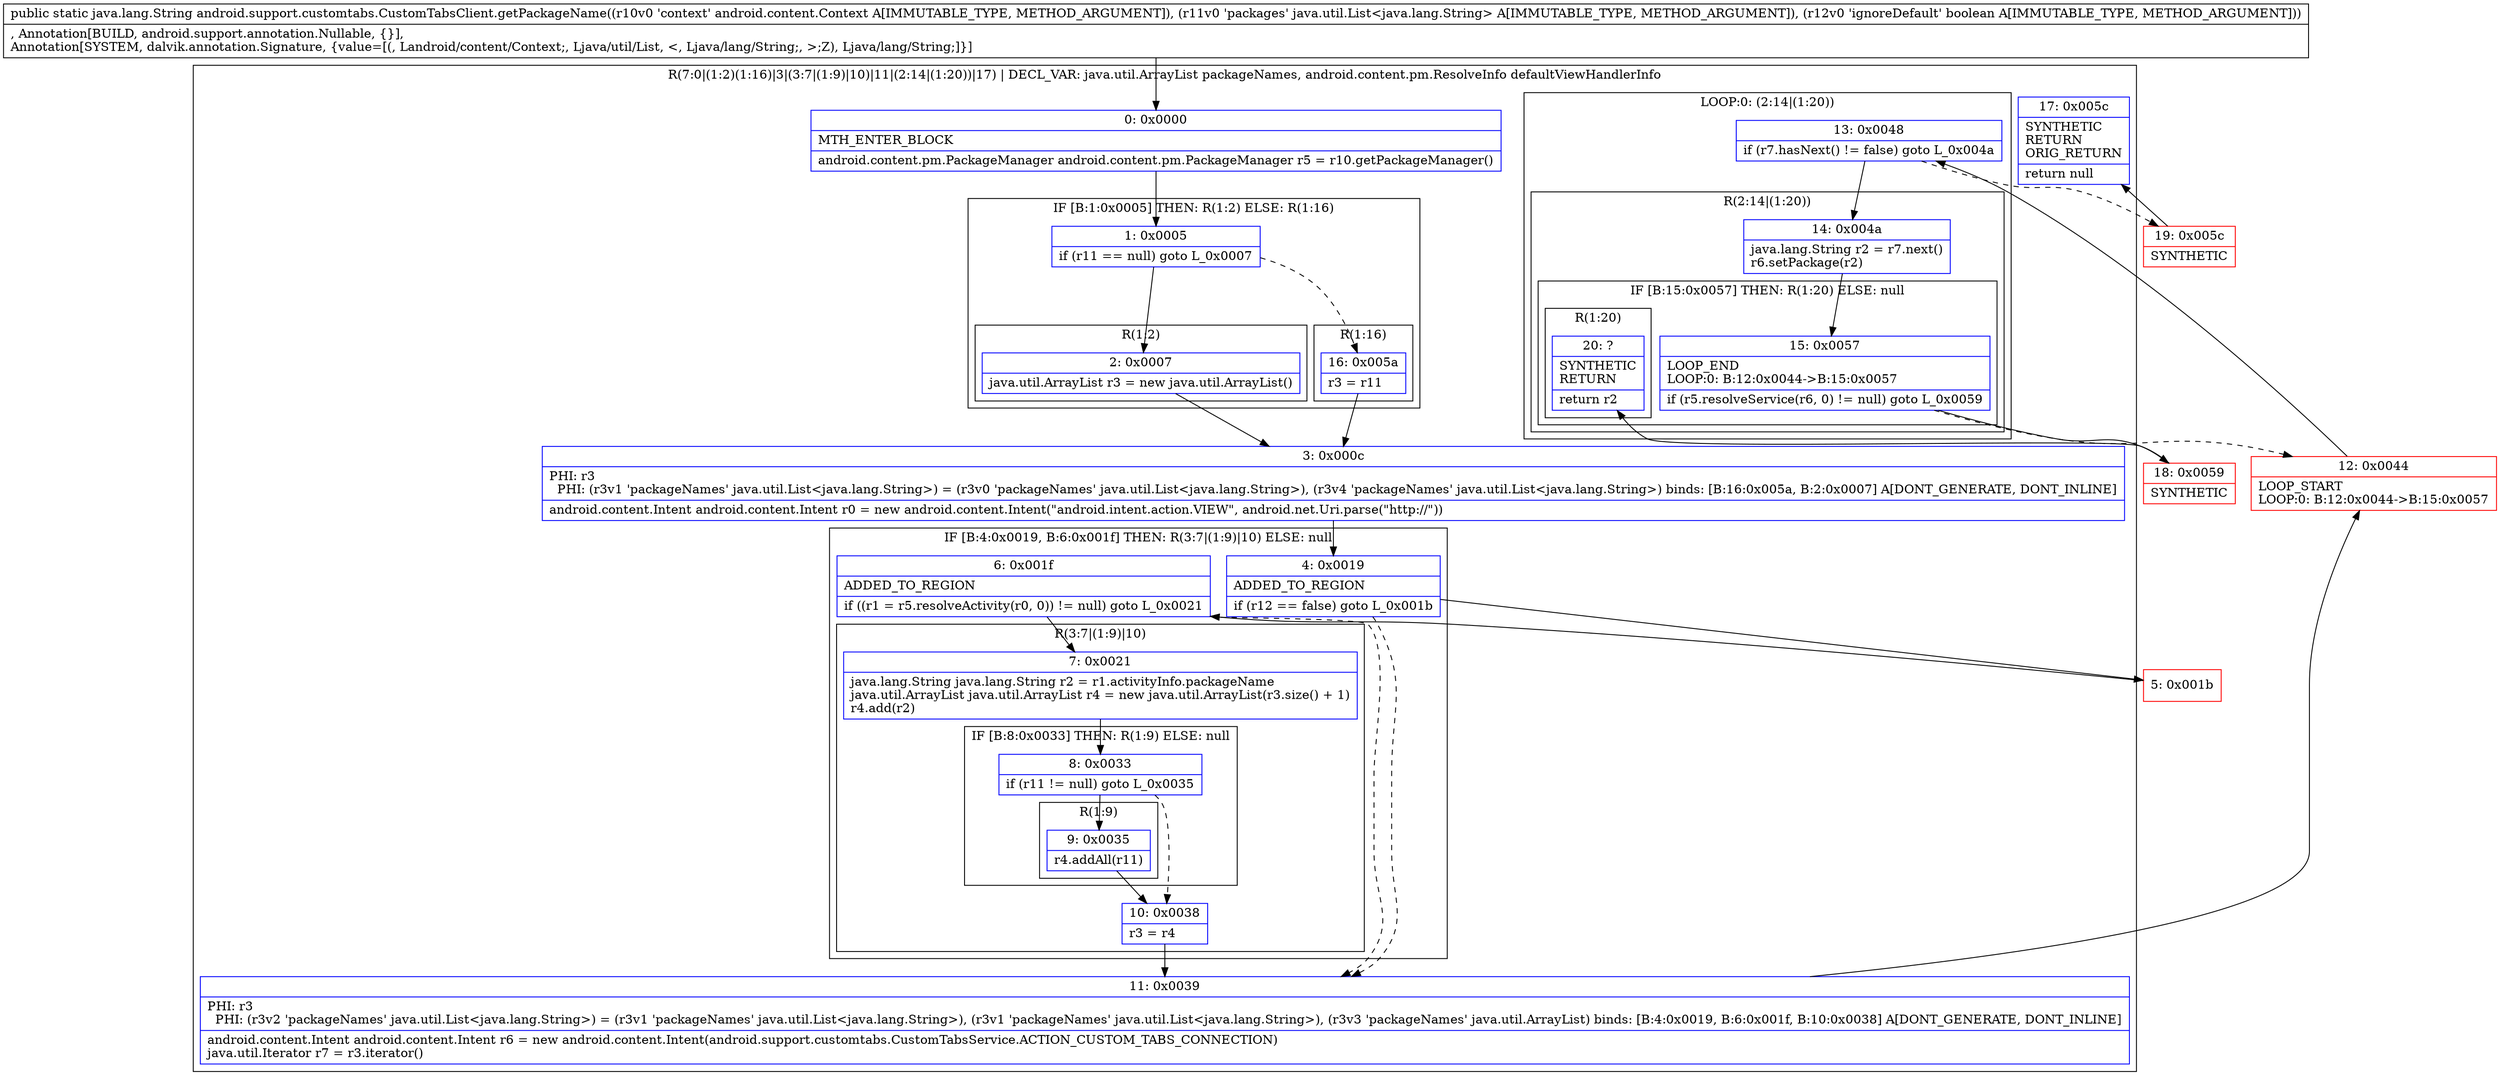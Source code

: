 digraph "CFG forandroid.support.customtabs.CustomTabsClient.getPackageName(Landroid\/content\/Context;Ljava\/util\/List;Z)Ljava\/lang\/String;" {
subgraph cluster_Region_1259832059 {
label = "R(7:0|(1:2)(1:16)|3|(3:7|(1:9)|10)|11|(2:14|(1:20))|17) | DECL_VAR: java.util.ArrayList packageNames, android.content.pm.ResolveInfo defaultViewHandlerInfo\l";
node [shape=record,color=blue];
Node_0 [shape=record,label="{0\:\ 0x0000|MTH_ENTER_BLOCK\l|android.content.pm.PackageManager android.content.pm.PackageManager r5 = r10.getPackageManager()\l}"];
subgraph cluster_IfRegion_816188140 {
label = "IF [B:1:0x0005] THEN: R(1:2) ELSE: R(1:16)";
node [shape=record,color=blue];
Node_1 [shape=record,label="{1\:\ 0x0005|if (r11 == null) goto L_0x0007\l}"];
subgraph cluster_Region_693262519 {
label = "R(1:2)";
node [shape=record,color=blue];
Node_2 [shape=record,label="{2\:\ 0x0007|java.util.ArrayList r3 = new java.util.ArrayList()\l}"];
}
subgraph cluster_Region_1256732058 {
label = "R(1:16)";
node [shape=record,color=blue];
Node_16 [shape=record,label="{16\:\ 0x005a|r3 = r11\l}"];
}
}
Node_3 [shape=record,label="{3\:\ 0x000c|PHI: r3 \l  PHI: (r3v1 'packageNames' java.util.List\<java.lang.String\>) = (r3v0 'packageNames' java.util.List\<java.lang.String\>), (r3v4 'packageNames' java.util.List\<java.lang.String\>) binds: [B:16:0x005a, B:2:0x0007] A[DONT_GENERATE, DONT_INLINE]\l|android.content.Intent android.content.Intent r0 = new android.content.Intent(\"android.intent.action.VIEW\", android.net.Uri.parse(\"http:\/\/\"))\l}"];
subgraph cluster_IfRegion_2078138498 {
label = "IF [B:4:0x0019, B:6:0x001f] THEN: R(3:7|(1:9)|10) ELSE: null";
node [shape=record,color=blue];
Node_4 [shape=record,label="{4\:\ 0x0019|ADDED_TO_REGION\l|if (r12 == false) goto L_0x001b\l}"];
Node_6 [shape=record,label="{6\:\ 0x001f|ADDED_TO_REGION\l|if ((r1 = r5.resolveActivity(r0, 0)) != null) goto L_0x0021\l}"];
subgraph cluster_Region_1025472102 {
label = "R(3:7|(1:9)|10)";
node [shape=record,color=blue];
Node_7 [shape=record,label="{7\:\ 0x0021|java.lang.String java.lang.String r2 = r1.activityInfo.packageName\ljava.util.ArrayList java.util.ArrayList r4 = new java.util.ArrayList(r3.size() + 1)\lr4.add(r2)\l}"];
subgraph cluster_IfRegion_166426160 {
label = "IF [B:8:0x0033] THEN: R(1:9) ELSE: null";
node [shape=record,color=blue];
Node_8 [shape=record,label="{8\:\ 0x0033|if (r11 != null) goto L_0x0035\l}"];
subgraph cluster_Region_1564440792 {
label = "R(1:9)";
node [shape=record,color=blue];
Node_9 [shape=record,label="{9\:\ 0x0035|r4.addAll(r11)\l}"];
}
}
Node_10 [shape=record,label="{10\:\ 0x0038|r3 = r4\l}"];
}
}
Node_11 [shape=record,label="{11\:\ 0x0039|PHI: r3 \l  PHI: (r3v2 'packageNames' java.util.List\<java.lang.String\>) = (r3v1 'packageNames' java.util.List\<java.lang.String\>), (r3v1 'packageNames' java.util.List\<java.lang.String\>), (r3v3 'packageNames' java.util.ArrayList) binds: [B:4:0x0019, B:6:0x001f, B:10:0x0038] A[DONT_GENERATE, DONT_INLINE]\l|android.content.Intent android.content.Intent r6 = new android.content.Intent(android.support.customtabs.CustomTabsService.ACTION_CUSTOM_TABS_CONNECTION)\ljava.util.Iterator r7 = r3.iterator()\l}"];
subgraph cluster_LoopRegion_355494898 {
label = "LOOP:0: (2:14|(1:20))";
node [shape=record,color=blue];
Node_13 [shape=record,label="{13\:\ 0x0048|if (r7.hasNext() != false) goto L_0x004a\l}"];
subgraph cluster_Region_1458623353 {
label = "R(2:14|(1:20))";
node [shape=record,color=blue];
Node_14 [shape=record,label="{14\:\ 0x004a|java.lang.String r2 = r7.next()\lr6.setPackage(r2)\l}"];
subgraph cluster_IfRegion_1485110055 {
label = "IF [B:15:0x0057] THEN: R(1:20) ELSE: null";
node [shape=record,color=blue];
Node_15 [shape=record,label="{15\:\ 0x0057|LOOP_END\lLOOP:0: B:12:0x0044\-\>B:15:0x0057\l|if (r5.resolveService(r6, 0) != null) goto L_0x0059\l}"];
subgraph cluster_Region_1159686452 {
label = "R(1:20)";
node [shape=record,color=blue];
Node_20 [shape=record,label="{20\:\ ?|SYNTHETIC\lRETURN\l|return r2\l}"];
}
}
}
}
Node_17 [shape=record,label="{17\:\ 0x005c|SYNTHETIC\lRETURN\lORIG_RETURN\l|return null\l}"];
}
Node_5 [shape=record,color=red,label="{5\:\ 0x001b}"];
Node_12 [shape=record,color=red,label="{12\:\ 0x0044|LOOP_START\lLOOP:0: B:12:0x0044\-\>B:15:0x0057\l}"];
Node_18 [shape=record,color=red,label="{18\:\ 0x0059|SYNTHETIC\l}"];
Node_19 [shape=record,color=red,label="{19\:\ 0x005c|SYNTHETIC\l}"];
MethodNode[shape=record,label="{public static java.lang.String android.support.customtabs.CustomTabsClient.getPackageName((r10v0 'context' android.content.Context A[IMMUTABLE_TYPE, METHOD_ARGUMENT]), (r11v0 'packages' java.util.List\<java.lang.String\> A[IMMUTABLE_TYPE, METHOD_ARGUMENT]), (r12v0 'ignoreDefault' boolean A[IMMUTABLE_TYPE, METHOD_ARGUMENT]))  | , Annotation[BUILD, android.support.annotation.Nullable, \{\}], \lAnnotation[SYSTEM, dalvik.annotation.Signature, \{value=[(, Landroid\/content\/Context;, Ljava\/util\/List, \<, Ljava\/lang\/String;, \>;Z), Ljava\/lang\/String;]\}]\l}"];
MethodNode -> Node_0;
Node_0 -> Node_1;
Node_1 -> Node_2;
Node_1 -> Node_16[style=dashed];
Node_2 -> Node_3;
Node_16 -> Node_3;
Node_3 -> Node_4;
Node_4 -> Node_5;
Node_4 -> Node_11[style=dashed];
Node_6 -> Node_7;
Node_6 -> Node_11[style=dashed];
Node_7 -> Node_8;
Node_8 -> Node_9;
Node_8 -> Node_10[style=dashed];
Node_9 -> Node_10;
Node_10 -> Node_11;
Node_11 -> Node_12;
Node_13 -> Node_14;
Node_13 -> Node_19[style=dashed];
Node_14 -> Node_15;
Node_15 -> Node_12[style=dashed];
Node_15 -> Node_18;
Node_5 -> Node_6;
Node_12 -> Node_13;
Node_18 -> Node_20;
Node_19 -> Node_17;
}

